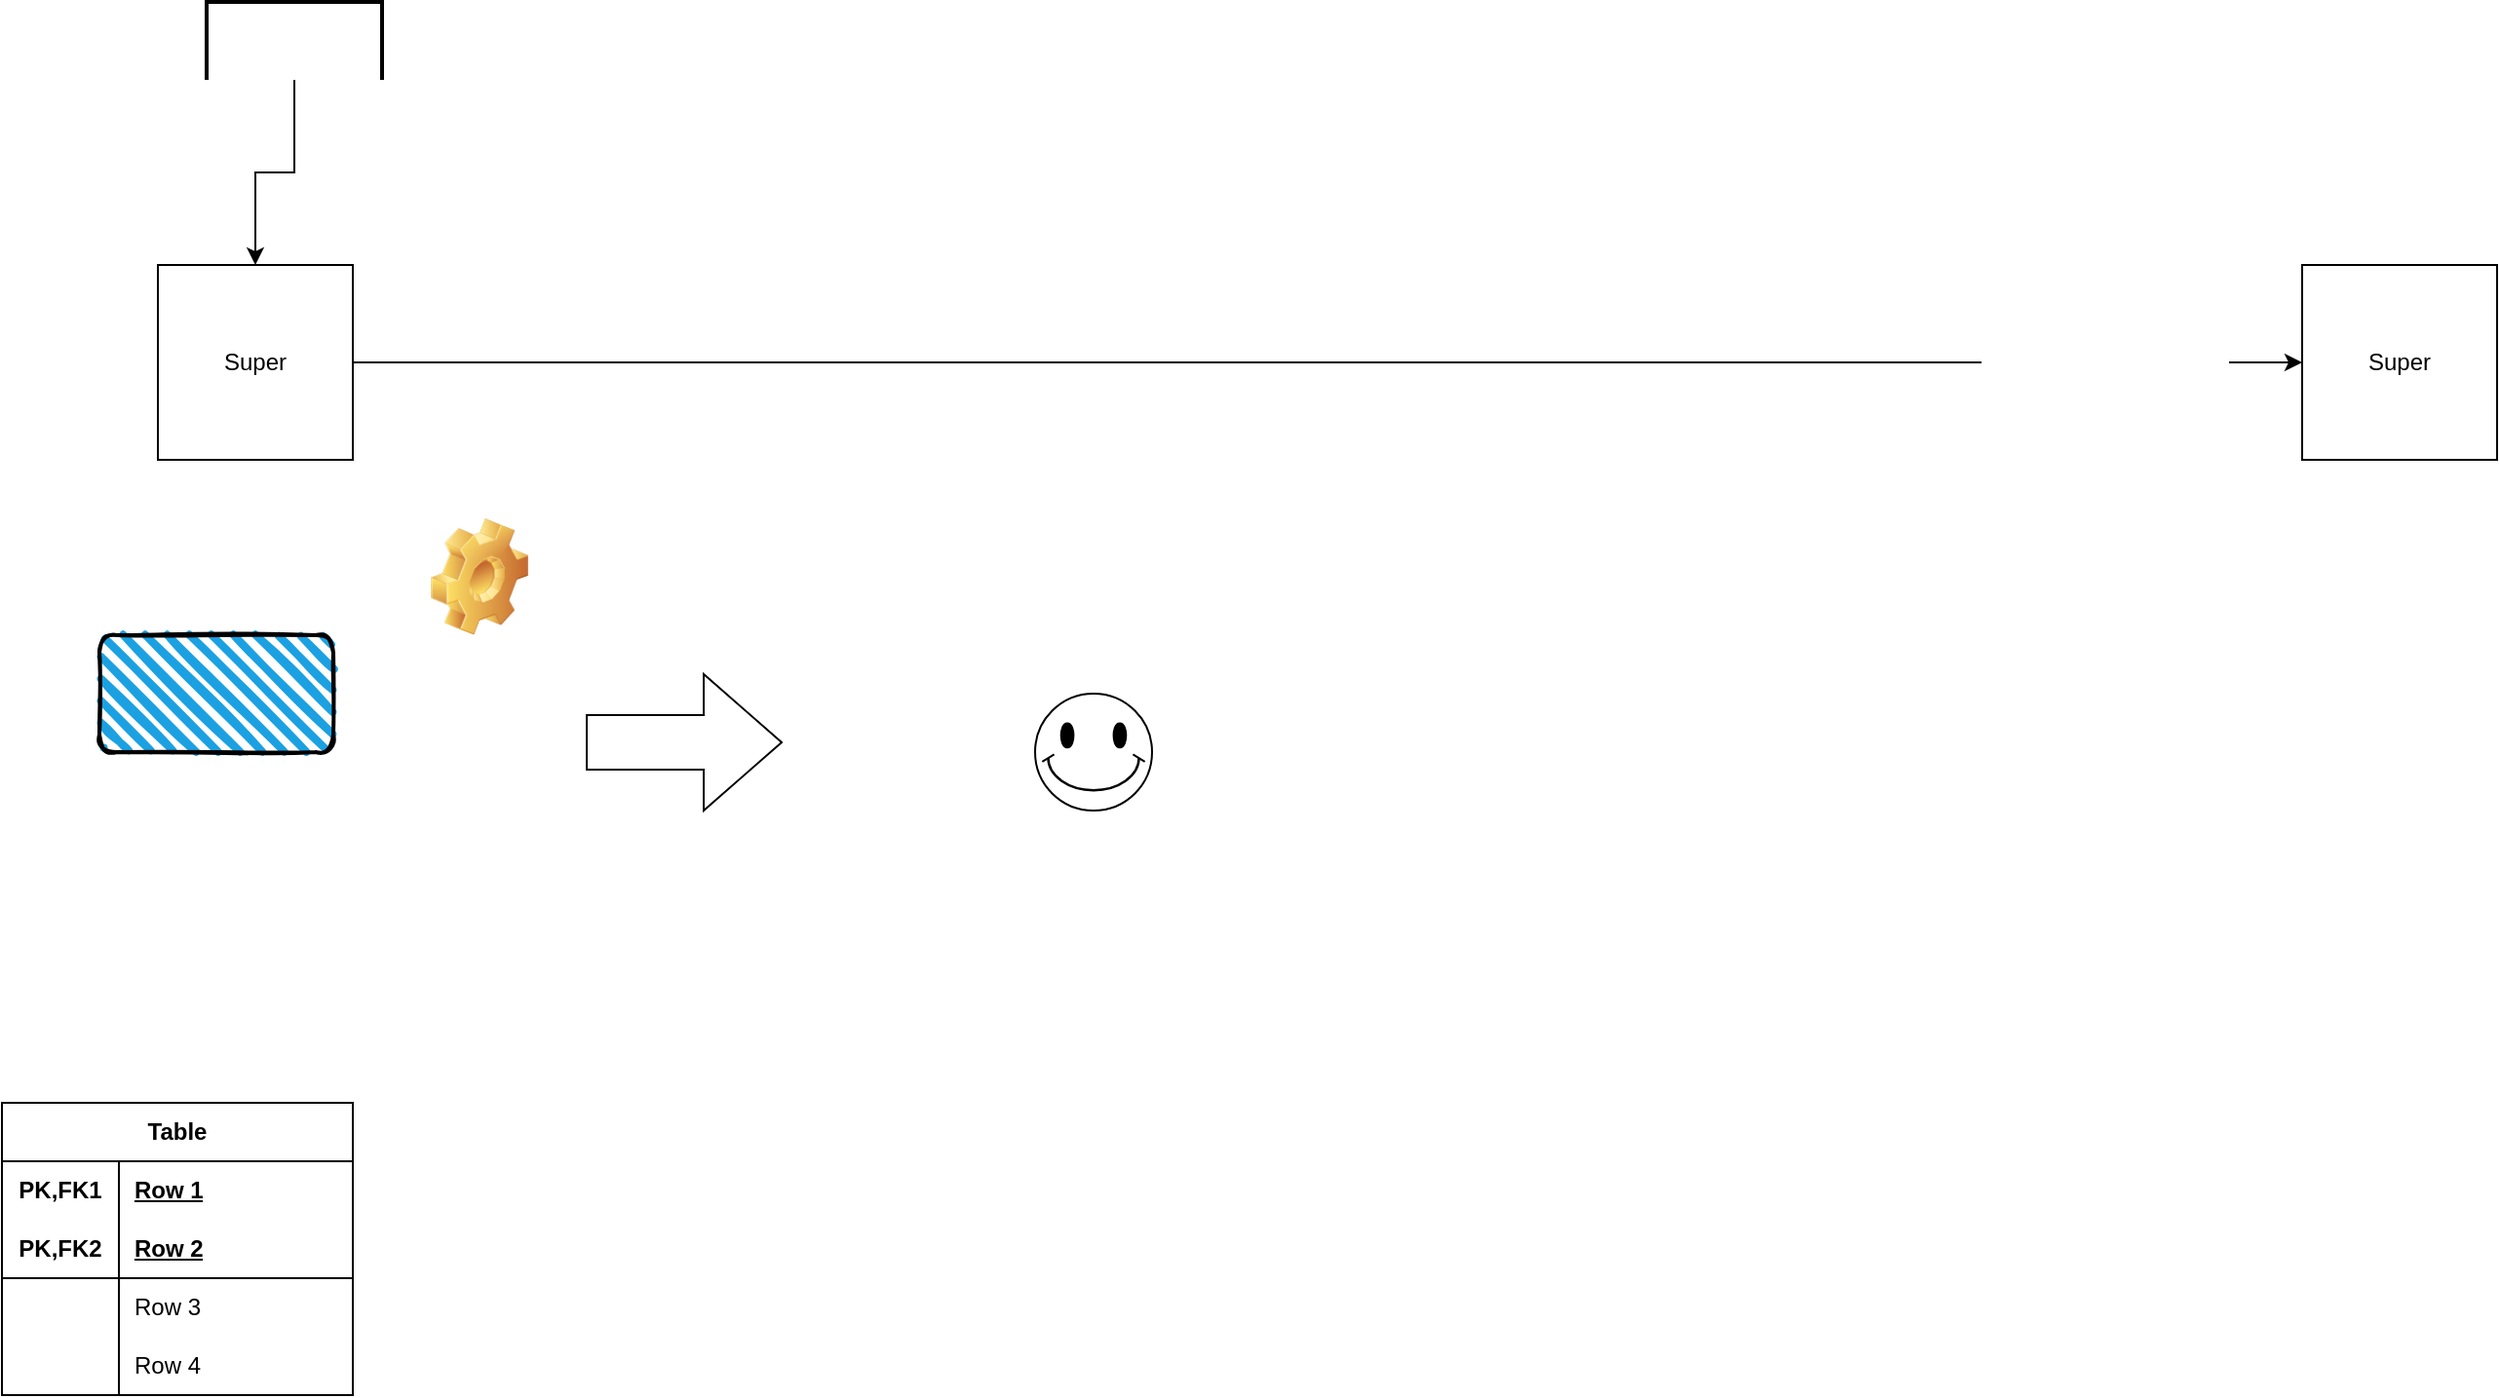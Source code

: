 <mxfile version="22.0.4" type="github">
  <diagram name="Page-1" id="RzY5s766RSRVFo26fPjZ">
    <mxGraphModel dx="1562" dy="841" grid="1" gridSize="10" guides="1" tooltips="1" connect="1" arrows="1" fold="1" page="1" pageScale="1" pageWidth="850" pageHeight="1100" math="0" shadow="0">
      <root>
        <mxCell id="0" />
        <mxCell id="1" parent="0" />
        <mxCell id="7SH8c26Nt7hGkI6fvUeh-10" style="edgeStyle=orthogonalEdgeStyle;rounded=0;orthogonalLoop=1;jettySize=auto;html=1;entryX=0;entryY=0.5;entryDx=0;entryDy=0;" edge="1" parent="1" source="7SH8c26Nt7hGkI6fvUeh-1" target="7SH8c26Nt7hGkI6fvUeh-2">
          <mxGeometry relative="1" as="geometry" />
        </mxCell>
        <mxCell id="7SH8c26Nt7hGkI6fvUeh-1" value="Super" style="whiteSpace=wrap;html=1;aspect=fixed;" vertex="1" parent="1">
          <mxGeometry x="150" y="190" width="100" height="100" as="geometry" />
        </mxCell>
        <mxCell id="7SH8c26Nt7hGkI6fvUeh-2" value="Super" style="whiteSpace=wrap;html=1;aspect=fixed;" vertex="1" parent="1">
          <mxGeometry x="1250" y="190" width="100" height="100" as="geometry" />
        </mxCell>
        <mxCell id="7SH8c26Nt7hGkI6fvUeh-4" value="" style="rounded=1;whiteSpace=wrap;html=1;strokeWidth=2;fillWeight=4;hachureGap=8;hachureAngle=45;fillColor=#1ba1e2;sketch=1;" vertex="1" parent="1">
          <mxGeometry x="120" y="380" width="120" height="60" as="geometry" />
        </mxCell>
        <mxCell id="7SH8c26Nt7hGkI6fvUeh-5" value="" style="shape=image;html=1;verticalLabelPosition=bottom;verticalAlign=top;imageAspect=0;image=img/clipart/Gear_128x128.png" vertex="1" parent="1">
          <mxGeometry x="290" y="320" width="50" height="60" as="geometry" />
        </mxCell>
        <mxCell id="7SH8c26Nt7hGkI6fvUeh-6" value="" style="html=1;shadow=0;dashed=0;align=center;verticalAlign=middle;shape=mxgraph.arrows2.arrow;dy=0.6;dx=40;notch=0;" vertex="1" parent="1">
          <mxGeometry x="370" y="400" width="100" height="70" as="geometry" />
        </mxCell>
        <mxCell id="7SH8c26Nt7hGkI6fvUeh-8" style="edgeStyle=orthogonalEdgeStyle;rounded=0;orthogonalLoop=1;jettySize=auto;html=1;" edge="1" parent="1" source="7SH8c26Nt7hGkI6fvUeh-7" target="7SH8c26Nt7hGkI6fvUeh-1">
          <mxGeometry relative="1" as="geometry" />
        </mxCell>
        <mxCell id="7SH8c26Nt7hGkI6fvUeh-7" value="" style="strokeWidth=2;html=1;shape=mxgraph.flowchart.annotation_1;align=left;pointerEvents=1;rotation=90;" vertex="1" parent="1">
          <mxGeometry x="200" y="30" width="40" height="90" as="geometry" />
        </mxCell>
        <mxCell id="7SH8c26Nt7hGkI6fvUeh-11" value="Table" style="shape=table;startSize=30;container=1;collapsible=1;childLayout=tableLayout;fixedRows=1;rowLines=0;fontStyle=1;align=center;resizeLast=1;html=1;whiteSpace=wrap;" vertex="1" parent="1">
          <mxGeometry x="70" y="620" width="180" height="150" as="geometry" />
        </mxCell>
        <mxCell id="7SH8c26Nt7hGkI6fvUeh-12" value="" style="shape=tableRow;horizontal=0;startSize=0;swimlaneHead=0;swimlaneBody=0;fillColor=none;collapsible=0;dropTarget=0;points=[[0,0.5],[1,0.5]];portConstraint=eastwest;top=0;left=0;right=0;bottom=0;html=1;" vertex="1" parent="7SH8c26Nt7hGkI6fvUeh-11">
          <mxGeometry y="30" width="180" height="30" as="geometry" />
        </mxCell>
        <mxCell id="7SH8c26Nt7hGkI6fvUeh-13" value="PK,FK1" style="shape=partialRectangle;connectable=0;fillColor=none;top=0;left=0;bottom=0;right=0;fontStyle=1;overflow=hidden;html=1;whiteSpace=wrap;" vertex="1" parent="7SH8c26Nt7hGkI6fvUeh-12">
          <mxGeometry width="60" height="30" as="geometry">
            <mxRectangle width="60" height="30" as="alternateBounds" />
          </mxGeometry>
        </mxCell>
        <mxCell id="7SH8c26Nt7hGkI6fvUeh-14" value="Row 1" style="shape=partialRectangle;connectable=0;fillColor=none;top=0;left=0;bottom=0;right=0;align=left;spacingLeft=6;fontStyle=5;overflow=hidden;html=1;whiteSpace=wrap;" vertex="1" parent="7SH8c26Nt7hGkI6fvUeh-12">
          <mxGeometry x="60" width="120" height="30" as="geometry">
            <mxRectangle width="120" height="30" as="alternateBounds" />
          </mxGeometry>
        </mxCell>
        <mxCell id="7SH8c26Nt7hGkI6fvUeh-15" value="" style="shape=tableRow;horizontal=0;startSize=0;swimlaneHead=0;swimlaneBody=0;fillColor=none;collapsible=0;dropTarget=0;points=[[0,0.5],[1,0.5]];portConstraint=eastwest;top=0;left=0;right=0;bottom=1;html=1;" vertex="1" parent="7SH8c26Nt7hGkI6fvUeh-11">
          <mxGeometry y="60" width="180" height="30" as="geometry" />
        </mxCell>
        <mxCell id="7SH8c26Nt7hGkI6fvUeh-16" value="PK,FK2" style="shape=partialRectangle;connectable=0;fillColor=none;top=0;left=0;bottom=0;right=0;fontStyle=1;overflow=hidden;html=1;whiteSpace=wrap;" vertex="1" parent="7SH8c26Nt7hGkI6fvUeh-15">
          <mxGeometry width="60" height="30" as="geometry">
            <mxRectangle width="60" height="30" as="alternateBounds" />
          </mxGeometry>
        </mxCell>
        <mxCell id="7SH8c26Nt7hGkI6fvUeh-17" value="Row 2" style="shape=partialRectangle;connectable=0;fillColor=none;top=0;left=0;bottom=0;right=0;align=left;spacingLeft=6;fontStyle=5;overflow=hidden;html=1;whiteSpace=wrap;" vertex="1" parent="7SH8c26Nt7hGkI6fvUeh-15">
          <mxGeometry x="60" width="120" height="30" as="geometry">
            <mxRectangle width="120" height="30" as="alternateBounds" />
          </mxGeometry>
        </mxCell>
        <mxCell id="7SH8c26Nt7hGkI6fvUeh-18" value="" style="shape=tableRow;horizontal=0;startSize=0;swimlaneHead=0;swimlaneBody=0;fillColor=none;collapsible=0;dropTarget=0;points=[[0,0.5],[1,0.5]];portConstraint=eastwest;top=0;left=0;right=0;bottom=0;html=1;" vertex="1" parent="7SH8c26Nt7hGkI6fvUeh-11">
          <mxGeometry y="90" width="180" height="30" as="geometry" />
        </mxCell>
        <mxCell id="7SH8c26Nt7hGkI6fvUeh-19" value="" style="shape=partialRectangle;connectable=0;fillColor=none;top=0;left=0;bottom=0;right=0;editable=1;overflow=hidden;html=1;whiteSpace=wrap;" vertex="1" parent="7SH8c26Nt7hGkI6fvUeh-18">
          <mxGeometry width="60" height="30" as="geometry">
            <mxRectangle width="60" height="30" as="alternateBounds" />
          </mxGeometry>
        </mxCell>
        <mxCell id="7SH8c26Nt7hGkI6fvUeh-20" value="Row 3" style="shape=partialRectangle;connectable=0;fillColor=none;top=0;left=0;bottom=0;right=0;align=left;spacingLeft=6;overflow=hidden;html=1;whiteSpace=wrap;" vertex="1" parent="7SH8c26Nt7hGkI6fvUeh-18">
          <mxGeometry x="60" width="120" height="30" as="geometry">
            <mxRectangle width="120" height="30" as="alternateBounds" />
          </mxGeometry>
        </mxCell>
        <mxCell id="7SH8c26Nt7hGkI6fvUeh-21" value="" style="shape=tableRow;horizontal=0;startSize=0;swimlaneHead=0;swimlaneBody=0;fillColor=none;collapsible=0;dropTarget=0;points=[[0,0.5],[1,0.5]];portConstraint=eastwest;top=0;left=0;right=0;bottom=0;html=1;" vertex="1" parent="7SH8c26Nt7hGkI6fvUeh-11">
          <mxGeometry y="120" width="180" height="30" as="geometry" />
        </mxCell>
        <mxCell id="7SH8c26Nt7hGkI6fvUeh-22" value="" style="shape=partialRectangle;connectable=0;fillColor=none;top=0;left=0;bottom=0;right=0;editable=1;overflow=hidden;html=1;whiteSpace=wrap;" vertex="1" parent="7SH8c26Nt7hGkI6fvUeh-21">
          <mxGeometry width="60" height="30" as="geometry">
            <mxRectangle width="60" height="30" as="alternateBounds" />
          </mxGeometry>
        </mxCell>
        <mxCell id="7SH8c26Nt7hGkI6fvUeh-23" value="Row 4" style="shape=partialRectangle;connectable=0;fillColor=none;top=0;left=0;bottom=0;right=0;align=left;spacingLeft=6;overflow=hidden;html=1;whiteSpace=wrap;" vertex="1" parent="7SH8c26Nt7hGkI6fvUeh-21">
          <mxGeometry x="60" width="120" height="30" as="geometry">
            <mxRectangle width="120" height="30" as="alternateBounds" />
          </mxGeometry>
        </mxCell>
        <mxCell id="7SH8c26Nt7hGkI6fvUeh-25" value="" style="verticalLabelPosition=bottom;verticalAlign=top;html=1;shape=mxgraph.basic.smiley" vertex="1" parent="1">
          <mxGeometry x="600" y="410" width="60" height="60" as="geometry" />
        </mxCell>
      </root>
    </mxGraphModel>
  </diagram>
</mxfile>
